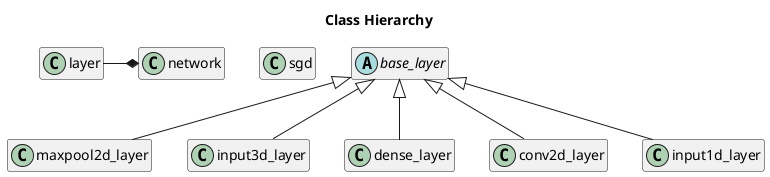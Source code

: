 @startuml

title Class Hierarchy

hide empty members 

class sgd

abstract class base_layer

network *-left- layer 

base_layer <|-- maxpool2d_layer
base_layer <|-- input3d_layer
base_layer <|-- dense_layer
base_layer <|-- conv2d_layer
base_layer <|-- input1d_layer

@enduml

